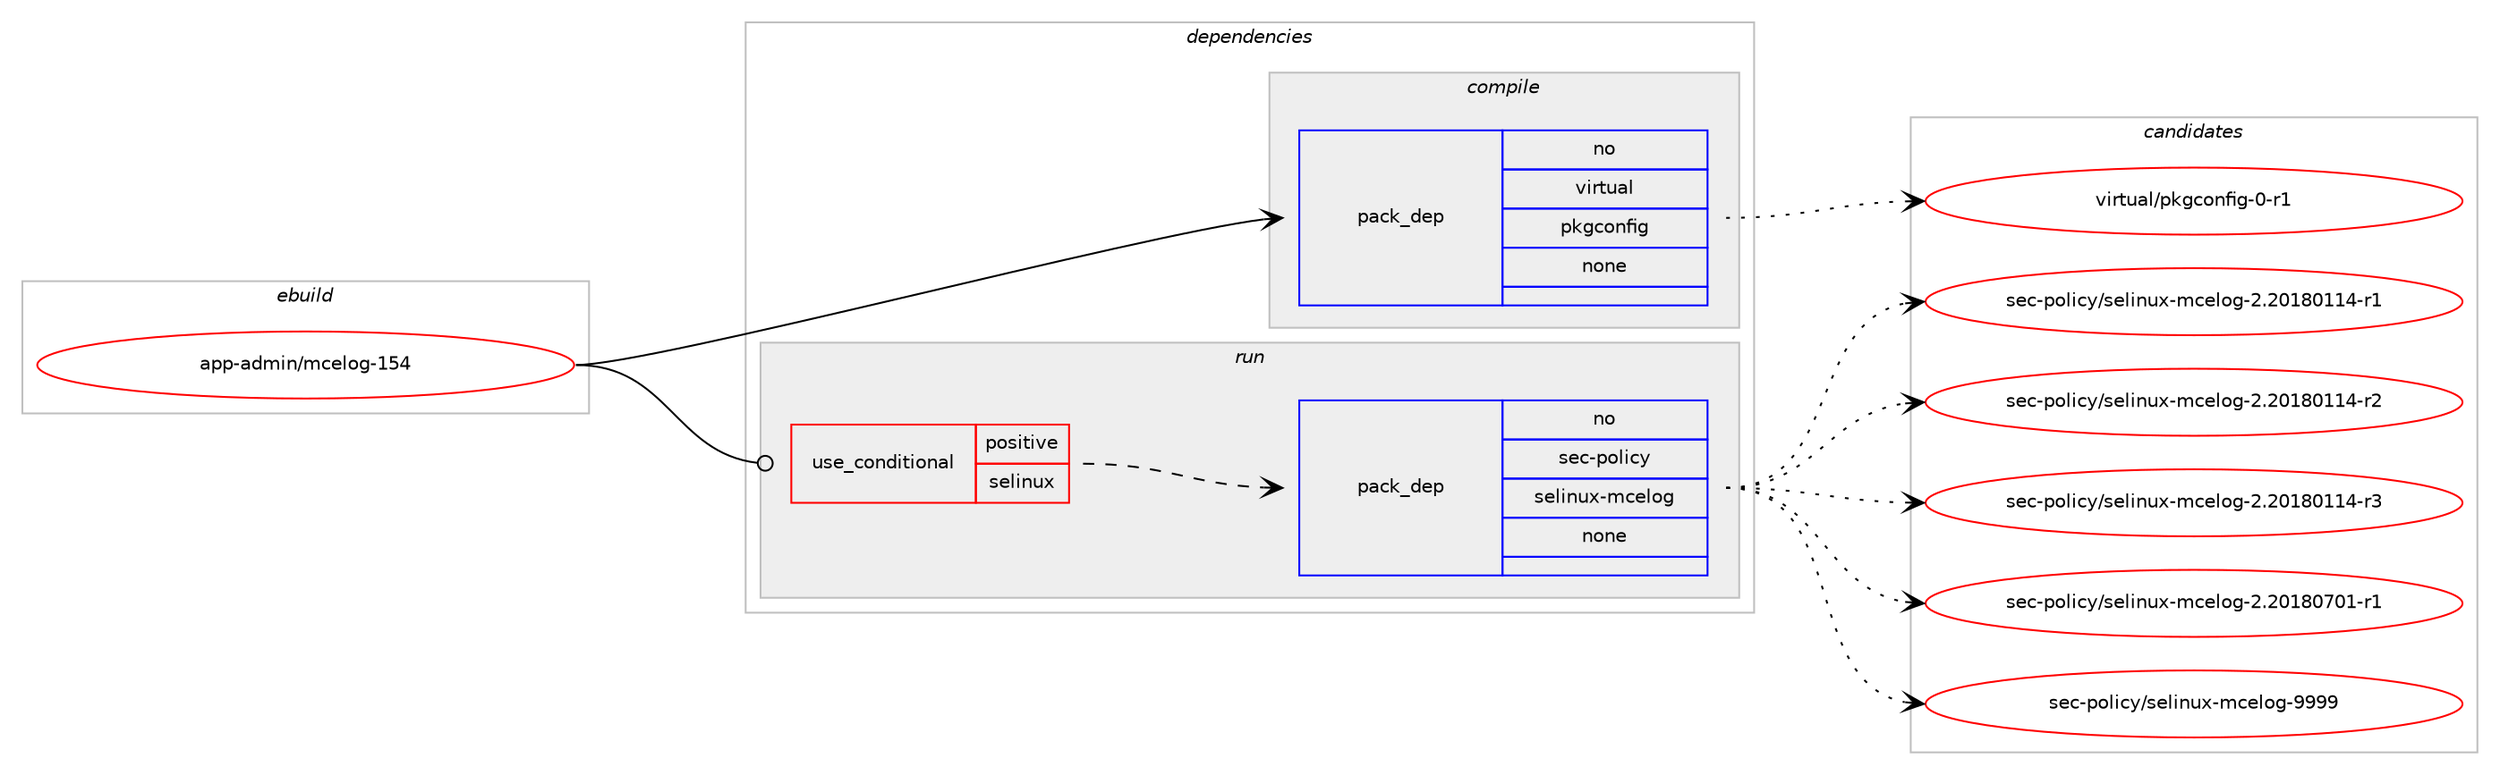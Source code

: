 digraph prolog {

# *************
# Graph options
# *************

newrank=true;
concentrate=true;
compound=true;
graph [rankdir=LR,fontname=Helvetica,fontsize=10,ranksep=1.5];#, ranksep=2.5, nodesep=0.2];
edge  [arrowhead=vee];
node  [fontname=Helvetica,fontsize=10];

# **********
# The ebuild
# **********

subgraph cluster_leftcol {
color=gray;
rank=same;
label=<<i>ebuild</i>>;
id [label="app-admin/mcelog-154", color=red, width=4, href="../app-admin/mcelog-154.svg"];
}

# ****************
# The dependencies
# ****************

subgraph cluster_midcol {
color=gray;
label=<<i>dependencies</i>>;
subgraph cluster_compile {
fillcolor="#eeeeee";
style=filled;
label=<<i>compile</i>>;
subgraph pack649 {
dependency812 [label=<<TABLE BORDER="0" CELLBORDER="1" CELLSPACING="0" CELLPADDING="4" WIDTH="220"><TR><TD ROWSPAN="6" CELLPADDING="30">pack_dep</TD></TR><TR><TD WIDTH="110">no</TD></TR><TR><TD>virtual</TD></TR><TR><TD>pkgconfig</TD></TR><TR><TD>none</TD></TR><TR><TD></TD></TR></TABLE>>, shape=none, color=blue];
}
id:e -> dependency812:w [weight=20,style="solid",arrowhead="vee"];
}
subgraph cluster_compileandrun {
fillcolor="#eeeeee";
style=filled;
label=<<i>compile and run</i>>;
}
subgraph cluster_run {
fillcolor="#eeeeee";
style=filled;
label=<<i>run</i>>;
subgraph cond114 {
dependency813 [label=<<TABLE BORDER="0" CELLBORDER="1" CELLSPACING="0" CELLPADDING="4"><TR><TD ROWSPAN="3" CELLPADDING="10">use_conditional</TD></TR><TR><TD>positive</TD></TR><TR><TD>selinux</TD></TR></TABLE>>, shape=none, color=red];
subgraph pack650 {
dependency814 [label=<<TABLE BORDER="0" CELLBORDER="1" CELLSPACING="0" CELLPADDING="4" WIDTH="220"><TR><TD ROWSPAN="6" CELLPADDING="30">pack_dep</TD></TR><TR><TD WIDTH="110">no</TD></TR><TR><TD>sec-policy</TD></TR><TR><TD>selinux-mcelog</TD></TR><TR><TD>none</TD></TR><TR><TD></TD></TR></TABLE>>, shape=none, color=blue];
}
dependency813:e -> dependency814:w [weight=20,style="dashed",arrowhead="vee"];
}
id:e -> dependency813:w [weight=20,style="solid",arrowhead="odot"];
}
}

# **************
# The candidates
# **************

subgraph cluster_choices {
rank=same;
color=gray;
label=<<i>candidates</i>>;

subgraph choice649 {
color=black;
nodesep=1;
choice11810511411611797108471121071039911111010210510345484511449 [label="virtual/pkgconfig-0-r1", color=red, width=4,href="../virtual/pkgconfig-0-r1.svg"];
dependency812:e -> choice11810511411611797108471121071039911111010210510345484511449:w [style=dotted,weight="100"];
}
subgraph choice650 {
color=black;
nodesep=1;
choice11510199451121111081059912147115101108105110117120451099910110811110345504650484956484949524511449 [label="sec-policy/selinux-mcelog-2.20180114-r1", color=red, width=4,href="../sec-policy/selinux-mcelog-2.20180114-r1.svg"];
choice11510199451121111081059912147115101108105110117120451099910110811110345504650484956484949524511450 [label="sec-policy/selinux-mcelog-2.20180114-r2", color=red, width=4,href="../sec-policy/selinux-mcelog-2.20180114-r2.svg"];
choice11510199451121111081059912147115101108105110117120451099910110811110345504650484956484949524511451 [label="sec-policy/selinux-mcelog-2.20180114-r3", color=red, width=4,href="../sec-policy/selinux-mcelog-2.20180114-r3.svg"];
choice11510199451121111081059912147115101108105110117120451099910110811110345504650484956485548494511449 [label="sec-policy/selinux-mcelog-2.20180701-r1", color=red, width=4,href="../sec-policy/selinux-mcelog-2.20180701-r1.svg"];
choice1151019945112111108105991214711510110810511011712045109991011081111034557575757 [label="sec-policy/selinux-mcelog-9999", color=red, width=4,href="../sec-policy/selinux-mcelog-9999.svg"];
dependency814:e -> choice11510199451121111081059912147115101108105110117120451099910110811110345504650484956484949524511449:w [style=dotted,weight="100"];
dependency814:e -> choice11510199451121111081059912147115101108105110117120451099910110811110345504650484956484949524511450:w [style=dotted,weight="100"];
dependency814:e -> choice11510199451121111081059912147115101108105110117120451099910110811110345504650484956484949524511451:w [style=dotted,weight="100"];
dependency814:e -> choice11510199451121111081059912147115101108105110117120451099910110811110345504650484956485548494511449:w [style=dotted,weight="100"];
dependency814:e -> choice1151019945112111108105991214711510110810511011712045109991011081111034557575757:w [style=dotted,weight="100"];
}
}

}
